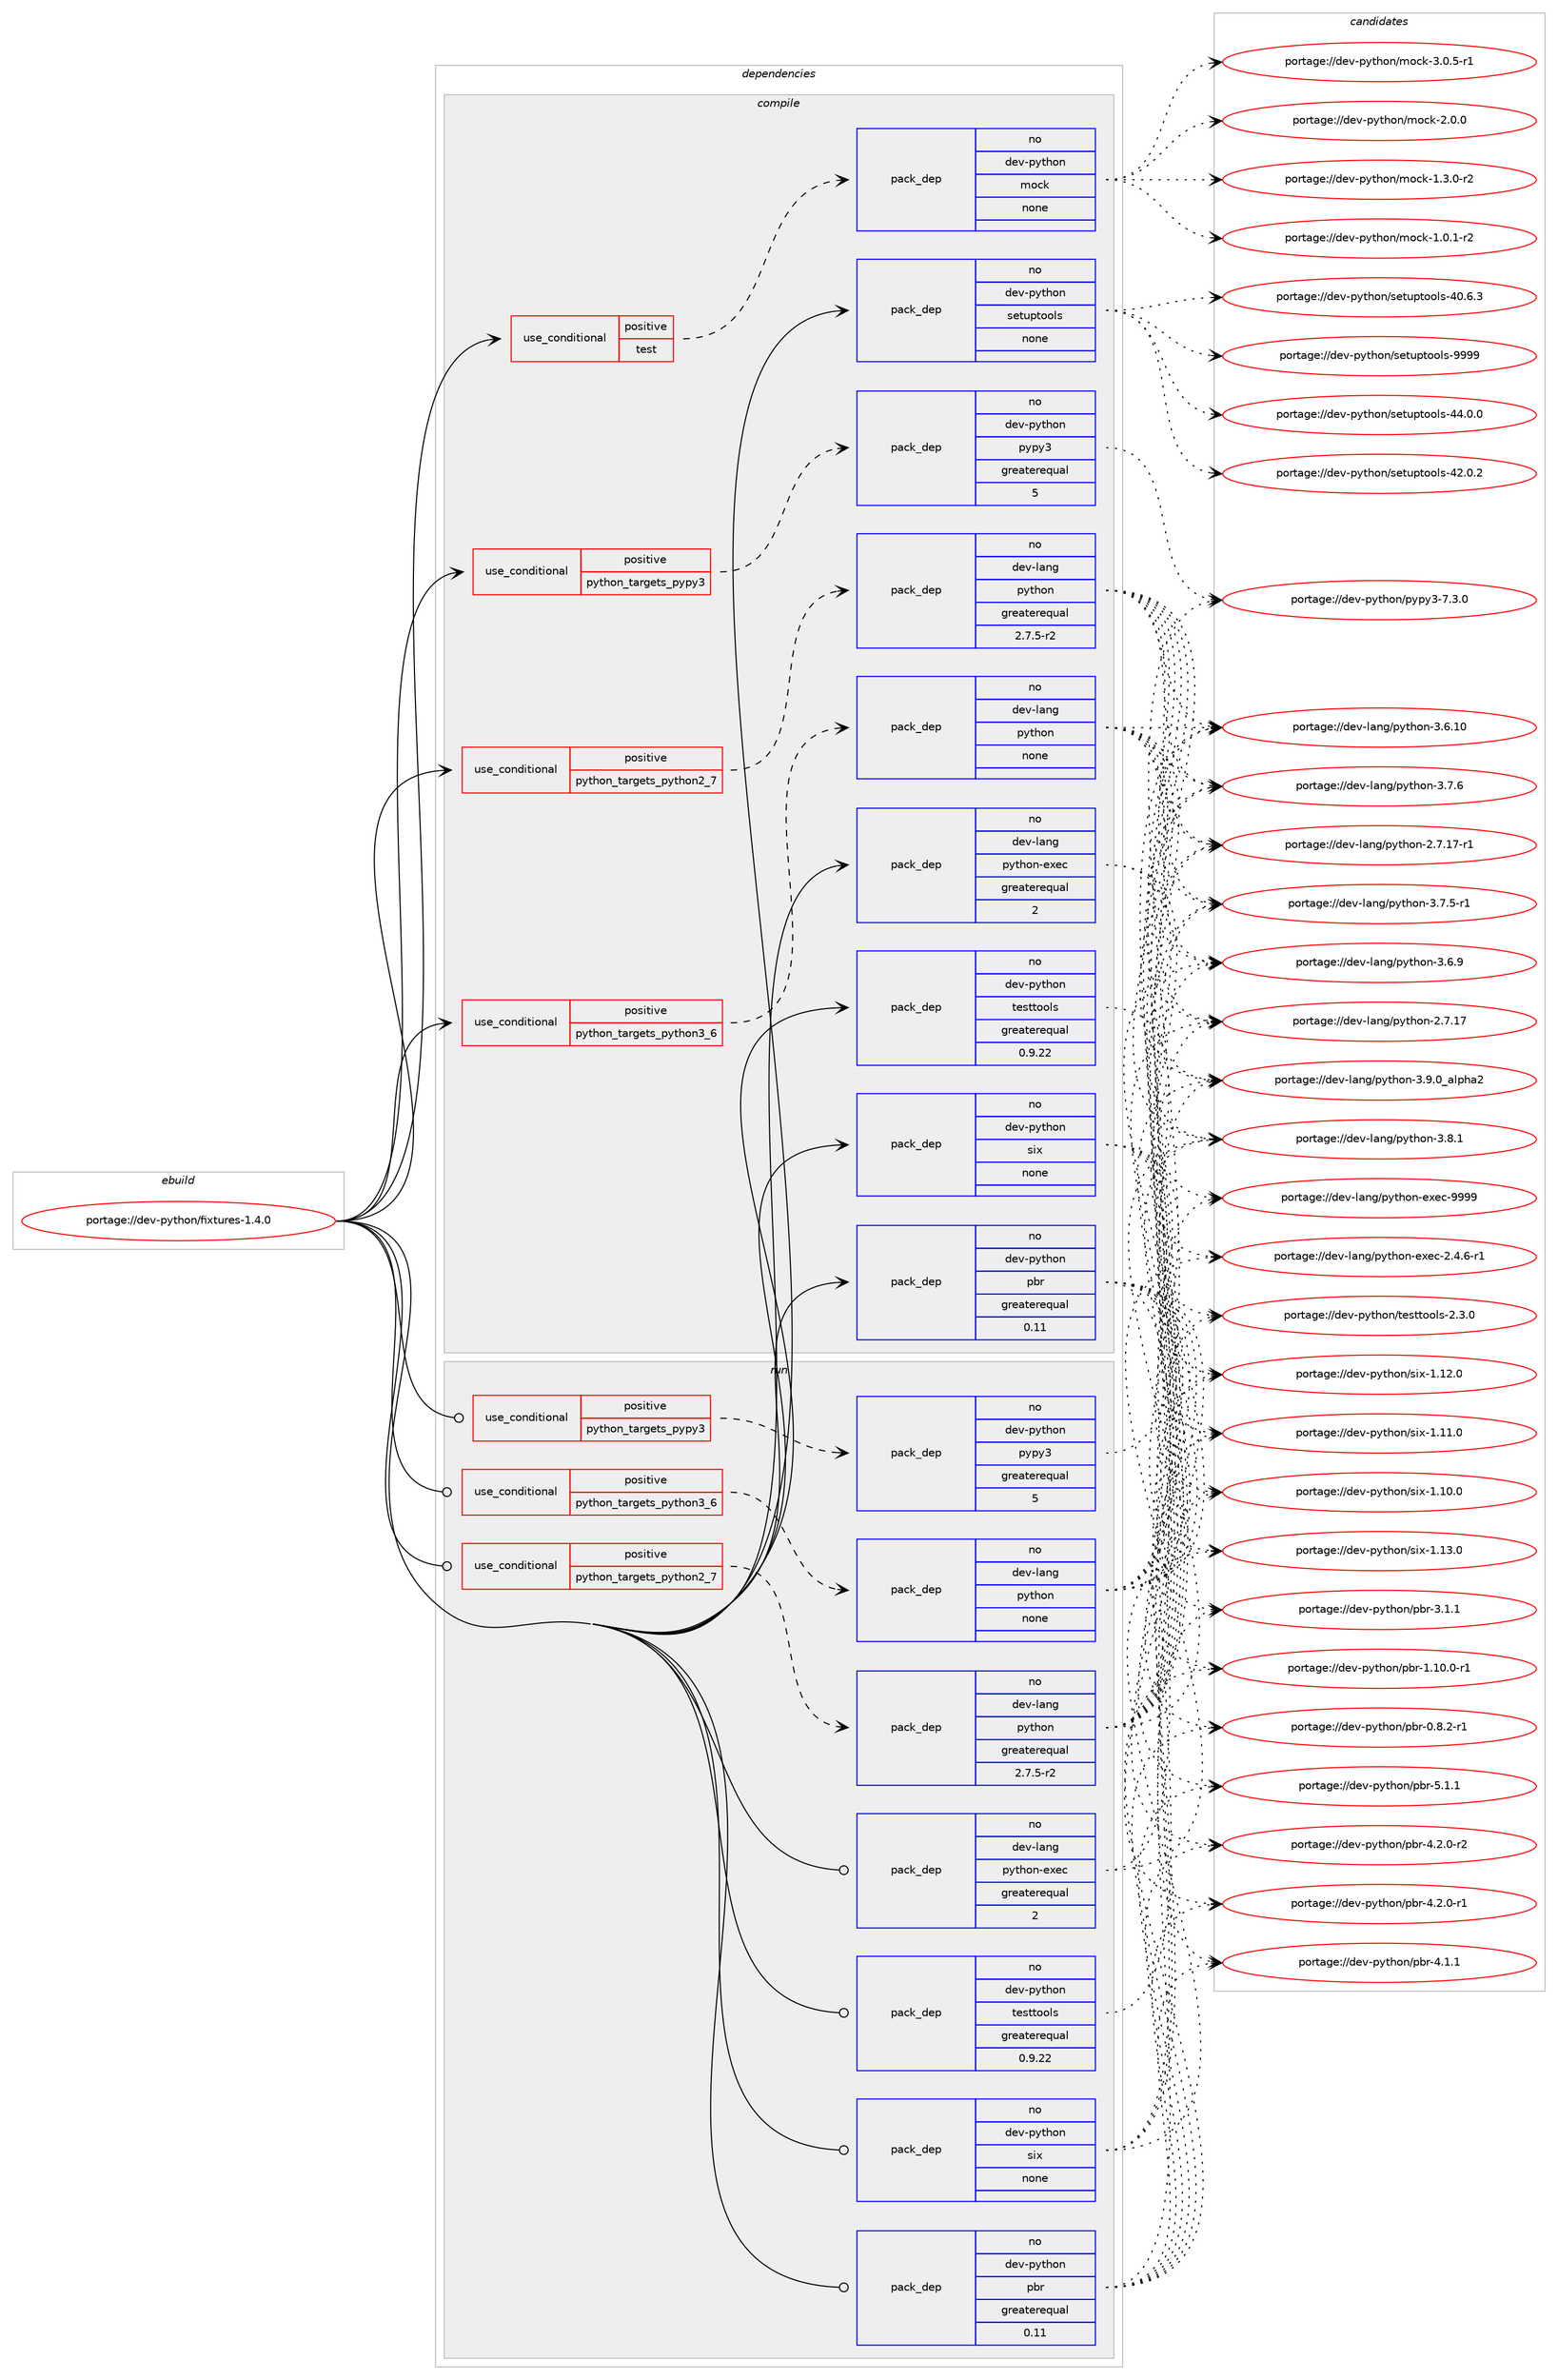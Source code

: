 digraph prolog {

# *************
# Graph options
# *************

newrank=true;
concentrate=true;
compound=true;
graph [rankdir=LR,fontname=Helvetica,fontsize=10,ranksep=1.5];#, ranksep=2.5, nodesep=0.2];
edge  [arrowhead=vee];
node  [fontname=Helvetica,fontsize=10];

# **********
# The ebuild
# **********

subgraph cluster_leftcol {
color=gray;
label=<<i>ebuild</i>>;
id [label="portage://dev-python/fixtures-1.4.0", color=red, width=4, href="../dev-python/fixtures-1.4.0.svg"];
}

# ****************
# The dependencies
# ****************

subgraph cluster_midcol {
color=gray;
label=<<i>dependencies</i>>;
subgraph cluster_compile {
fillcolor="#eeeeee";
style=filled;
label=<<i>compile</i>>;
subgraph cond116054 {
dependency461511 [label=<<TABLE BORDER="0" CELLBORDER="1" CELLSPACING="0" CELLPADDING="4"><TR><TD ROWSPAN="3" CELLPADDING="10">use_conditional</TD></TR><TR><TD>positive</TD></TR><TR><TD>python_targets_pypy3</TD></TR></TABLE>>, shape=none, color=red];
subgraph pack340467 {
dependency461512 [label=<<TABLE BORDER="0" CELLBORDER="1" CELLSPACING="0" CELLPADDING="4" WIDTH="220"><TR><TD ROWSPAN="6" CELLPADDING="30">pack_dep</TD></TR><TR><TD WIDTH="110">no</TD></TR><TR><TD>dev-python</TD></TR><TR><TD>pypy3</TD></TR><TR><TD>greaterequal</TD></TR><TR><TD>5</TD></TR></TABLE>>, shape=none, color=blue];
}
dependency461511:e -> dependency461512:w [weight=20,style="dashed",arrowhead="vee"];
}
id:e -> dependency461511:w [weight=20,style="solid",arrowhead="vee"];
subgraph cond116055 {
dependency461513 [label=<<TABLE BORDER="0" CELLBORDER="1" CELLSPACING="0" CELLPADDING="4"><TR><TD ROWSPAN="3" CELLPADDING="10">use_conditional</TD></TR><TR><TD>positive</TD></TR><TR><TD>python_targets_python2_7</TD></TR></TABLE>>, shape=none, color=red];
subgraph pack340468 {
dependency461514 [label=<<TABLE BORDER="0" CELLBORDER="1" CELLSPACING="0" CELLPADDING="4" WIDTH="220"><TR><TD ROWSPAN="6" CELLPADDING="30">pack_dep</TD></TR><TR><TD WIDTH="110">no</TD></TR><TR><TD>dev-lang</TD></TR><TR><TD>python</TD></TR><TR><TD>greaterequal</TD></TR><TR><TD>2.7.5-r2</TD></TR></TABLE>>, shape=none, color=blue];
}
dependency461513:e -> dependency461514:w [weight=20,style="dashed",arrowhead="vee"];
}
id:e -> dependency461513:w [weight=20,style="solid",arrowhead="vee"];
subgraph cond116056 {
dependency461515 [label=<<TABLE BORDER="0" CELLBORDER="1" CELLSPACING="0" CELLPADDING="4"><TR><TD ROWSPAN="3" CELLPADDING="10">use_conditional</TD></TR><TR><TD>positive</TD></TR><TR><TD>python_targets_python3_6</TD></TR></TABLE>>, shape=none, color=red];
subgraph pack340469 {
dependency461516 [label=<<TABLE BORDER="0" CELLBORDER="1" CELLSPACING="0" CELLPADDING="4" WIDTH="220"><TR><TD ROWSPAN="6" CELLPADDING="30">pack_dep</TD></TR><TR><TD WIDTH="110">no</TD></TR><TR><TD>dev-lang</TD></TR><TR><TD>python</TD></TR><TR><TD>none</TD></TR><TR><TD></TD></TR></TABLE>>, shape=none, color=blue];
}
dependency461515:e -> dependency461516:w [weight=20,style="dashed",arrowhead="vee"];
}
id:e -> dependency461515:w [weight=20,style="solid",arrowhead="vee"];
subgraph cond116057 {
dependency461517 [label=<<TABLE BORDER="0" CELLBORDER="1" CELLSPACING="0" CELLPADDING="4"><TR><TD ROWSPAN="3" CELLPADDING="10">use_conditional</TD></TR><TR><TD>positive</TD></TR><TR><TD>test</TD></TR></TABLE>>, shape=none, color=red];
subgraph pack340470 {
dependency461518 [label=<<TABLE BORDER="0" CELLBORDER="1" CELLSPACING="0" CELLPADDING="4" WIDTH="220"><TR><TD ROWSPAN="6" CELLPADDING="30">pack_dep</TD></TR><TR><TD WIDTH="110">no</TD></TR><TR><TD>dev-python</TD></TR><TR><TD>mock</TD></TR><TR><TD>none</TD></TR><TR><TD></TD></TR></TABLE>>, shape=none, color=blue];
}
dependency461517:e -> dependency461518:w [weight=20,style="dashed",arrowhead="vee"];
}
id:e -> dependency461517:w [weight=20,style="solid",arrowhead="vee"];
subgraph pack340471 {
dependency461519 [label=<<TABLE BORDER="0" CELLBORDER="1" CELLSPACING="0" CELLPADDING="4" WIDTH="220"><TR><TD ROWSPAN="6" CELLPADDING="30">pack_dep</TD></TR><TR><TD WIDTH="110">no</TD></TR><TR><TD>dev-lang</TD></TR><TR><TD>python-exec</TD></TR><TR><TD>greaterequal</TD></TR><TR><TD>2</TD></TR></TABLE>>, shape=none, color=blue];
}
id:e -> dependency461519:w [weight=20,style="solid",arrowhead="vee"];
subgraph pack340472 {
dependency461520 [label=<<TABLE BORDER="0" CELLBORDER="1" CELLSPACING="0" CELLPADDING="4" WIDTH="220"><TR><TD ROWSPAN="6" CELLPADDING="30">pack_dep</TD></TR><TR><TD WIDTH="110">no</TD></TR><TR><TD>dev-python</TD></TR><TR><TD>pbr</TD></TR><TR><TD>greaterequal</TD></TR><TR><TD>0.11</TD></TR></TABLE>>, shape=none, color=blue];
}
id:e -> dependency461520:w [weight=20,style="solid",arrowhead="vee"];
subgraph pack340473 {
dependency461521 [label=<<TABLE BORDER="0" CELLBORDER="1" CELLSPACING="0" CELLPADDING="4" WIDTH="220"><TR><TD ROWSPAN="6" CELLPADDING="30">pack_dep</TD></TR><TR><TD WIDTH="110">no</TD></TR><TR><TD>dev-python</TD></TR><TR><TD>setuptools</TD></TR><TR><TD>none</TD></TR><TR><TD></TD></TR></TABLE>>, shape=none, color=blue];
}
id:e -> dependency461521:w [weight=20,style="solid",arrowhead="vee"];
subgraph pack340474 {
dependency461522 [label=<<TABLE BORDER="0" CELLBORDER="1" CELLSPACING="0" CELLPADDING="4" WIDTH="220"><TR><TD ROWSPAN="6" CELLPADDING="30">pack_dep</TD></TR><TR><TD WIDTH="110">no</TD></TR><TR><TD>dev-python</TD></TR><TR><TD>six</TD></TR><TR><TD>none</TD></TR><TR><TD></TD></TR></TABLE>>, shape=none, color=blue];
}
id:e -> dependency461522:w [weight=20,style="solid",arrowhead="vee"];
subgraph pack340475 {
dependency461523 [label=<<TABLE BORDER="0" CELLBORDER="1" CELLSPACING="0" CELLPADDING="4" WIDTH="220"><TR><TD ROWSPAN="6" CELLPADDING="30">pack_dep</TD></TR><TR><TD WIDTH="110">no</TD></TR><TR><TD>dev-python</TD></TR><TR><TD>testtools</TD></TR><TR><TD>greaterequal</TD></TR><TR><TD>0.9.22</TD></TR></TABLE>>, shape=none, color=blue];
}
id:e -> dependency461523:w [weight=20,style="solid",arrowhead="vee"];
}
subgraph cluster_compileandrun {
fillcolor="#eeeeee";
style=filled;
label=<<i>compile and run</i>>;
}
subgraph cluster_run {
fillcolor="#eeeeee";
style=filled;
label=<<i>run</i>>;
subgraph cond116058 {
dependency461524 [label=<<TABLE BORDER="0" CELLBORDER="1" CELLSPACING="0" CELLPADDING="4"><TR><TD ROWSPAN="3" CELLPADDING="10">use_conditional</TD></TR><TR><TD>positive</TD></TR><TR><TD>python_targets_pypy3</TD></TR></TABLE>>, shape=none, color=red];
subgraph pack340476 {
dependency461525 [label=<<TABLE BORDER="0" CELLBORDER="1" CELLSPACING="0" CELLPADDING="4" WIDTH="220"><TR><TD ROWSPAN="6" CELLPADDING="30">pack_dep</TD></TR><TR><TD WIDTH="110">no</TD></TR><TR><TD>dev-python</TD></TR><TR><TD>pypy3</TD></TR><TR><TD>greaterequal</TD></TR><TR><TD>5</TD></TR></TABLE>>, shape=none, color=blue];
}
dependency461524:e -> dependency461525:w [weight=20,style="dashed",arrowhead="vee"];
}
id:e -> dependency461524:w [weight=20,style="solid",arrowhead="odot"];
subgraph cond116059 {
dependency461526 [label=<<TABLE BORDER="0" CELLBORDER="1" CELLSPACING="0" CELLPADDING="4"><TR><TD ROWSPAN="3" CELLPADDING="10">use_conditional</TD></TR><TR><TD>positive</TD></TR><TR><TD>python_targets_python2_7</TD></TR></TABLE>>, shape=none, color=red];
subgraph pack340477 {
dependency461527 [label=<<TABLE BORDER="0" CELLBORDER="1" CELLSPACING="0" CELLPADDING="4" WIDTH="220"><TR><TD ROWSPAN="6" CELLPADDING="30">pack_dep</TD></TR><TR><TD WIDTH="110">no</TD></TR><TR><TD>dev-lang</TD></TR><TR><TD>python</TD></TR><TR><TD>greaterequal</TD></TR><TR><TD>2.7.5-r2</TD></TR></TABLE>>, shape=none, color=blue];
}
dependency461526:e -> dependency461527:w [weight=20,style="dashed",arrowhead="vee"];
}
id:e -> dependency461526:w [weight=20,style="solid",arrowhead="odot"];
subgraph cond116060 {
dependency461528 [label=<<TABLE BORDER="0" CELLBORDER="1" CELLSPACING="0" CELLPADDING="4"><TR><TD ROWSPAN="3" CELLPADDING="10">use_conditional</TD></TR><TR><TD>positive</TD></TR><TR><TD>python_targets_python3_6</TD></TR></TABLE>>, shape=none, color=red];
subgraph pack340478 {
dependency461529 [label=<<TABLE BORDER="0" CELLBORDER="1" CELLSPACING="0" CELLPADDING="4" WIDTH="220"><TR><TD ROWSPAN="6" CELLPADDING="30">pack_dep</TD></TR><TR><TD WIDTH="110">no</TD></TR><TR><TD>dev-lang</TD></TR><TR><TD>python</TD></TR><TR><TD>none</TD></TR><TR><TD></TD></TR></TABLE>>, shape=none, color=blue];
}
dependency461528:e -> dependency461529:w [weight=20,style="dashed",arrowhead="vee"];
}
id:e -> dependency461528:w [weight=20,style="solid",arrowhead="odot"];
subgraph pack340479 {
dependency461530 [label=<<TABLE BORDER="0" CELLBORDER="1" CELLSPACING="0" CELLPADDING="4" WIDTH="220"><TR><TD ROWSPAN="6" CELLPADDING="30">pack_dep</TD></TR><TR><TD WIDTH="110">no</TD></TR><TR><TD>dev-lang</TD></TR><TR><TD>python-exec</TD></TR><TR><TD>greaterequal</TD></TR><TR><TD>2</TD></TR></TABLE>>, shape=none, color=blue];
}
id:e -> dependency461530:w [weight=20,style="solid",arrowhead="odot"];
subgraph pack340480 {
dependency461531 [label=<<TABLE BORDER="0" CELLBORDER="1" CELLSPACING="0" CELLPADDING="4" WIDTH="220"><TR><TD ROWSPAN="6" CELLPADDING="30">pack_dep</TD></TR><TR><TD WIDTH="110">no</TD></TR><TR><TD>dev-python</TD></TR><TR><TD>pbr</TD></TR><TR><TD>greaterequal</TD></TR><TR><TD>0.11</TD></TR></TABLE>>, shape=none, color=blue];
}
id:e -> dependency461531:w [weight=20,style="solid",arrowhead="odot"];
subgraph pack340481 {
dependency461532 [label=<<TABLE BORDER="0" CELLBORDER="1" CELLSPACING="0" CELLPADDING="4" WIDTH="220"><TR><TD ROWSPAN="6" CELLPADDING="30">pack_dep</TD></TR><TR><TD WIDTH="110">no</TD></TR><TR><TD>dev-python</TD></TR><TR><TD>six</TD></TR><TR><TD>none</TD></TR><TR><TD></TD></TR></TABLE>>, shape=none, color=blue];
}
id:e -> dependency461532:w [weight=20,style="solid",arrowhead="odot"];
subgraph pack340482 {
dependency461533 [label=<<TABLE BORDER="0" CELLBORDER="1" CELLSPACING="0" CELLPADDING="4" WIDTH="220"><TR><TD ROWSPAN="6" CELLPADDING="30">pack_dep</TD></TR><TR><TD WIDTH="110">no</TD></TR><TR><TD>dev-python</TD></TR><TR><TD>testtools</TD></TR><TR><TD>greaterequal</TD></TR><TR><TD>0.9.22</TD></TR></TABLE>>, shape=none, color=blue];
}
id:e -> dependency461533:w [weight=20,style="solid",arrowhead="odot"];
}
}

# **************
# The candidates
# **************

subgraph cluster_choices {
rank=same;
color=gray;
label=<<i>candidates</i>>;

subgraph choice340467 {
color=black;
nodesep=1;
choice100101118451121211161041111104711212111212151455546514648 [label="portage://dev-python/pypy3-7.3.0", color=red, width=4,href="../dev-python/pypy3-7.3.0.svg"];
dependency461512:e -> choice100101118451121211161041111104711212111212151455546514648:w [style=dotted,weight="100"];
}
subgraph choice340468 {
color=black;
nodesep=1;
choice10010111845108971101034711212111610411111045514657464895971081121049750 [label="portage://dev-lang/python-3.9.0_alpha2", color=red, width=4,href="../dev-lang/python-3.9.0_alpha2.svg"];
choice100101118451089711010347112121116104111110455146564649 [label="portage://dev-lang/python-3.8.1", color=red, width=4,href="../dev-lang/python-3.8.1.svg"];
choice100101118451089711010347112121116104111110455146554654 [label="portage://dev-lang/python-3.7.6", color=red, width=4,href="../dev-lang/python-3.7.6.svg"];
choice1001011184510897110103471121211161041111104551465546534511449 [label="portage://dev-lang/python-3.7.5-r1", color=red, width=4,href="../dev-lang/python-3.7.5-r1.svg"];
choice100101118451089711010347112121116104111110455146544657 [label="portage://dev-lang/python-3.6.9", color=red, width=4,href="../dev-lang/python-3.6.9.svg"];
choice10010111845108971101034711212111610411111045514654464948 [label="portage://dev-lang/python-3.6.10", color=red, width=4,href="../dev-lang/python-3.6.10.svg"];
choice100101118451089711010347112121116104111110455046554649554511449 [label="portage://dev-lang/python-2.7.17-r1", color=red, width=4,href="../dev-lang/python-2.7.17-r1.svg"];
choice10010111845108971101034711212111610411111045504655464955 [label="portage://dev-lang/python-2.7.17", color=red, width=4,href="../dev-lang/python-2.7.17.svg"];
dependency461514:e -> choice10010111845108971101034711212111610411111045514657464895971081121049750:w [style=dotted,weight="100"];
dependency461514:e -> choice100101118451089711010347112121116104111110455146564649:w [style=dotted,weight="100"];
dependency461514:e -> choice100101118451089711010347112121116104111110455146554654:w [style=dotted,weight="100"];
dependency461514:e -> choice1001011184510897110103471121211161041111104551465546534511449:w [style=dotted,weight="100"];
dependency461514:e -> choice100101118451089711010347112121116104111110455146544657:w [style=dotted,weight="100"];
dependency461514:e -> choice10010111845108971101034711212111610411111045514654464948:w [style=dotted,weight="100"];
dependency461514:e -> choice100101118451089711010347112121116104111110455046554649554511449:w [style=dotted,weight="100"];
dependency461514:e -> choice10010111845108971101034711212111610411111045504655464955:w [style=dotted,weight="100"];
}
subgraph choice340469 {
color=black;
nodesep=1;
choice10010111845108971101034711212111610411111045514657464895971081121049750 [label="portage://dev-lang/python-3.9.0_alpha2", color=red, width=4,href="../dev-lang/python-3.9.0_alpha2.svg"];
choice100101118451089711010347112121116104111110455146564649 [label="portage://dev-lang/python-3.8.1", color=red, width=4,href="../dev-lang/python-3.8.1.svg"];
choice100101118451089711010347112121116104111110455146554654 [label="portage://dev-lang/python-3.7.6", color=red, width=4,href="../dev-lang/python-3.7.6.svg"];
choice1001011184510897110103471121211161041111104551465546534511449 [label="portage://dev-lang/python-3.7.5-r1", color=red, width=4,href="../dev-lang/python-3.7.5-r1.svg"];
choice100101118451089711010347112121116104111110455146544657 [label="portage://dev-lang/python-3.6.9", color=red, width=4,href="../dev-lang/python-3.6.9.svg"];
choice10010111845108971101034711212111610411111045514654464948 [label="portage://dev-lang/python-3.6.10", color=red, width=4,href="../dev-lang/python-3.6.10.svg"];
choice100101118451089711010347112121116104111110455046554649554511449 [label="portage://dev-lang/python-2.7.17-r1", color=red, width=4,href="../dev-lang/python-2.7.17-r1.svg"];
choice10010111845108971101034711212111610411111045504655464955 [label="portage://dev-lang/python-2.7.17", color=red, width=4,href="../dev-lang/python-2.7.17.svg"];
dependency461516:e -> choice10010111845108971101034711212111610411111045514657464895971081121049750:w [style=dotted,weight="100"];
dependency461516:e -> choice100101118451089711010347112121116104111110455146564649:w [style=dotted,weight="100"];
dependency461516:e -> choice100101118451089711010347112121116104111110455146554654:w [style=dotted,weight="100"];
dependency461516:e -> choice1001011184510897110103471121211161041111104551465546534511449:w [style=dotted,weight="100"];
dependency461516:e -> choice100101118451089711010347112121116104111110455146544657:w [style=dotted,weight="100"];
dependency461516:e -> choice10010111845108971101034711212111610411111045514654464948:w [style=dotted,weight="100"];
dependency461516:e -> choice100101118451089711010347112121116104111110455046554649554511449:w [style=dotted,weight="100"];
dependency461516:e -> choice10010111845108971101034711212111610411111045504655464955:w [style=dotted,weight="100"];
}
subgraph choice340470 {
color=black;
nodesep=1;
choice1001011184511212111610411111047109111991074551464846534511449 [label="portage://dev-python/mock-3.0.5-r1", color=red, width=4,href="../dev-python/mock-3.0.5-r1.svg"];
choice100101118451121211161041111104710911199107455046484648 [label="portage://dev-python/mock-2.0.0", color=red, width=4,href="../dev-python/mock-2.0.0.svg"];
choice1001011184511212111610411111047109111991074549465146484511450 [label="portage://dev-python/mock-1.3.0-r2", color=red, width=4,href="../dev-python/mock-1.3.0-r2.svg"];
choice1001011184511212111610411111047109111991074549464846494511450 [label="portage://dev-python/mock-1.0.1-r2", color=red, width=4,href="../dev-python/mock-1.0.1-r2.svg"];
dependency461518:e -> choice1001011184511212111610411111047109111991074551464846534511449:w [style=dotted,weight="100"];
dependency461518:e -> choice100101118451121211161041111104710911199107455046484648:w [style=dotted,weight="100"];
dependency461518:e -> choice1001011184511212111610411111047109111991074549465146484511450:w [style=dotted,weight="100"];
dependency461518:e -> choice1001011184511212111610411111047109111991074549464846494511450:w [style=dotted,weight="100"];
}
subgraph choice340471 {
color=black;
nodesep=1;
choice10010111845108971101034711212111610411111045101120101994557575757 [label="portage://dev-lang/python-exec-9999", color=red, width=4,href="../dev-lang/python-exec-9999.svg"];
choice10010111845108971101034711212111610411111045101120101994550465246544511449 [label="portage://dev-lang/python-exec-2.4.6-r1", color=red, width=4,href="../dev-lang/python-exec-2.4.6-r1.svg"];
dependency461519:e -> choice10010111845108971101034711212111610411111045101120101994557575757:w [style=dotted,weight="100"];
dependency461519:e -> choice10010111845108971101034711212111610411111045101120101994550465246544511449:w [style=dotted,weight="100"];
}
subgraph choice340472 {
color=black;
nodesep=1;
choice100101118451121211161041111104711298114455346494649 [label="portage://dev-python/pbr-5.1.1", color=red, width=4,href="../dev-python/pbr-5.1.1.svg"];
choice1001011184511212111610411111047112981144552465046484511450 [label="portage://dev-python/pbr-4.2.0-r2", color=red, width=4,href="../dev-python/pbr-4.2.0-r2.svg"];
choice1001011184511212111610411111047112981144552465046484511449 [label="portage://dev-python/pbr-4.2.0-r1", color=red, width=4,href="../dev-python/pbr-4.2.0-r1.svg"];
choice100101118451121211161041111104711298114455246494649 [label="portage://dev-python/pbr-4.1.1", color=red, width=4,href="../dev-python/pbr-4.1.1.svg"];
choice100101118451121211161041111104711298114455146494649 [label="portage://dev-python/pbr-3.1.1", color=red, width=4,href="../dev-python/pbr-3.1.1.svg"];
choice100101118451121211161041111104711298114454946494846484511449 [label="portage://dev-python/pbr-1.10.0-r1", color=red, width=4,href="../dev-python/pbr-1.10.0-r1.svg"];
choice1001011184511212111610411111047112981144548465646504511449 [label="portage://dev-python/pbr-0.8.2-r1", color=red, width=4,href="../dev-python/pbr-0.8.2-r1.svg"];
dependency461520:e -> choice100101118451121211161041111104711298114455346494649:w [style=dotted,weight="100"];
dependency461520:e -> choice1001011184511212111610411111047112981144552465046484511450:w [style=dotted,weight="100"];
dependency461520:e -> choice1001011184511212111610411111047112981144552465046484511449:w [style=dotted,weight="100"];
dependency461520:e -> choice100101118451121211161041111104711298114455246494649:w [style=dotted,weight="100"];
dependency461520:e -> choice100101118451121211161041111104711298114455146494649:w [style=dotted,weight="100"];
dependency461520:e -> choice100101118451121211161041111104711298114454946494846484511449:w [style=dotted,weight="100"];
dependency461520:e -> choice1001011184511212111610411111047112981144548465646504511449:w [style=dotted,weight="100"];
}
subgraph choice340473 {
color=black;
nodesep=1;
choice10010111845112121116104111110471151011161171121161111111081154557575757 [label="portage://dev-python/setuptools-9999", color=red, width=4,href="../dev-python/setuptools-9999.svg"];
choice100101118451121211161041111104711510111611711211611111110811545525246484648 [label="portage://dev-python/setuptools-44.0.0", color=red, width=4,href="../dev-python/setuptools-44.0.0.svg"];
choice100101118451121211161041111104711510111611711211611111110811545525046484650 [label="portage://dev-python/setuptools-42.0.2", color=red, width=4,href="../dev-python/setuptools-42.0.2.svg"];
choice100101118451121211161041111104711510111611711211611111110811545524846544651 [label="portage://dev-python/setuptools-40.6.3", color=red, width=4,href="../dev-python/setuptools-40.6.3.svg"];
dependency461521:e -> choice10010111845112121116104111110471151011161171121161111111081154557575757:w [style=dotted,weight="100"];
dependency461521:e -> choice100101118451121211161041111104711510111611711211611111110811545525246484648:w [style=dotted,weight="100"];
dependency461521:e -> choice100101118451121211161041111104711510111611711211611111110811545525046484650:w [style=dotted,weight="100"];
dependency461521:e -> choice100101118451121211161041111104711510111611711211611111110811545524846544651:w [style=dotted,weight="100"];
}
subgraph choice340474 {
color=black;
nodesep=1;
choice100101118451121211161041111104711510512045494649514648 [label="portage://dev-python/six-1.13.0", color=red, width=4,href="../dev-python/six-1.13.0.svg"];
choice100101118451121211161041111104711510512045494649504648 [label="portage://dev-python/six-1.12.0", color=red, width=4,href="../dev-python/six-1.12.0.svg"];
choice100101118451121211161041111104711510512045494649494648 [label="portage://dev-python/six-1.11.0", color=red, width=4,href="../dev-python/six-1.11.0.svg"];
choice100101118451121211161041111104711510512045494649484648 [label="portage://dev-python/six-1.10.0", color=red, width=4,href="../dev-python/six-1.10.0.svg"];
dependency461522:e -> choice100101118451121211161041111104711510512045494649514648:w [style=dotted,weight="100"];
dependency461522:e -> choice100101118451121211161041111104711510512045494649504648:w [style=dotted,weight="100"];
dependency461522:e -> choice100101118451121211161041111104711510512045494649494648:w [style=dotted,weight="100"];
dependency461522:e -> choice100101118451121211161041111104711510512045494649484648:w [style=dotted,weight="100"];
}
subgraph choice340475 {
color=black;
nodesep=1;
choice1001011184511212111610411111047116101115116116111111108115455046514648 [label="portage://dev-python/testtools-2.3.0", color=red, width=4,href="../dev-python/testtools-2.3.0.svg"];
dependency461523:e -> choice1001011184511212111610411111047116101115116116111111108115455046514648:w [style=dotted,weight="100"];
}
subgraph choice340476 {
color=black;
nodesep=1;
choice100101118451121211161041111104711212111212151455546514648 [label="portage://dev-python/pypy3-7.3.0", color=red, width=4,href="../dev-python/pypy3-7.3.0.svg"];
dependency461525:e -> choice100101118451121211161041111104711212111212151455546514648:w [style=dotted,weight="100"];
}
subgraph choice340477 {
color=black;
nodesep=1;
choice10010111845108971101034711212111610411111045514657464895971081121049750 [label="portage://dev-lang/python-3.9.0_alpha2", color=red, width=4,href="../dev-lang/python-3.9.0_alpha2.svg"];
choice100101118451089711010347112121116104111110455146564649 [label="portage://dev-lang/python-3.8.1", color=red, width=4,href="../dev-lang/python-3.8.1.svg"];
choice100101118451089711010347112121116104111110455146554654 [label="portage://dev-lang/python-3.7.6", color=red, width=4,href="../dev-lang/python-3.7.6.svg"];
choice1001011184510897110103471121211161041111104551465546534511449 [label="portage://dev-lang/python-3.7.5-r1", color=red, width=4,href="../dev-lang/python-3.7.5-r1.svg"];
choice100101118451089711010347112121116104111110455146544657 [label="portage://dev-lang/python-3.6.9", color=red, width=4,href="../dev-lang/python-3.6.9.svg"];
choice10010111845108971101034711212111610411111045514654464948 [label="portage://dev-lang/python-3.6.10", color=red, width=4,href="../dev-lang/python-3.6.10.svg"];
choice100101118451089711010347112121116104111110455046554649554511449 [label="portage://dev-lang/python-2.7.17-r1", color=red, width=4,href="../dev-lang/python-2.7.17-r1.svg"];
choice10010111845108971101034711212111610411111045504655464955 [label="portage://dev-lang/python-2.7.17", color=red, width=4,href="../dev-lang/python-2.7.17.svg"];
dependency461527:e -> choice10010111845108971101034711212111610411111045514657464895971081121049750:w [style=dotted,weight="100"];
dependency461527:e -> choice100101118451089711010347112121116104111110455146564649:w [style=dotted,weight="100"];
dependency461527:e -> choice100101118451089711010347112121116104111110455146554654:w [style=dotted,weight="100"];
dependency461527:e -> choice1001011184510897110103471121211161041111104551465546534511449:w [style=dotted,weight="100"];
dependency461527:e -> choice100101118451089711010347112121116104111110455146544657:w [style=dotted,weight="100"];
dependency461527:e -> choice10010111845108971101034711212111610411111045514654464948:w [style=dotted,weight="100"];
dependency461527:e -> choice100101118451089711010347112121116104111110455046554649554511449:w [style=dotted,weight="100"];
dependency461527:e -> choice10010111845108971101034711212111610411111045504655464955:w [style=dotted,weight="100"];
}
subgraph choice340478 {
color=black;
nodesep=1;
choice10010111845108971101034711212111610411111045514657464895971081121049750 [label="portage://dev-lang/python-3.9.0_alpha2", color=red, width=4,href="../dev-lang/python-3.9.0_alpha2.svg"];
choice100101118451089711010347112121116104111110455146564649 [label="portage://dev-lang/python-3.8.1", color=red, width=4,href="../dev-lang/python-3.8.1.svg"];
choice100101118451089711010347112121116104111110455146554654 [label="portage://dev-lang/python-3.7.6", color=red, width=4,href="../dev-lang/python-3.7.6.svg"];
choice1001011184510897110103471121211161041111104551465546534511449 [label="portage://dev-lang/python-3.7.5-r1", color=red, width=4,href="../dev-lang/python-3.7.5-r1.svg"];
choice100101118451089711010347112121116104111110455146544657 [label="portage://dev-lang/python-3.6.9", color=red, width=4,href="../dev-lang/python-3.6.9.svg"];
choice10010111845108971101034711212111610411111045514654464948 [label="portage://dev-lang/python-3.6.10", color=red, width=4,href="../dev-lang/python-3.6.10.svg"];
choice100101118451089711010347112121116104111110455046554649554511449 [label="portage://dev-lang/python-2.7.17-r1", color=red, width=4,href="../dev-lang/python-2.7.17-r1.svg"];
choice10010111845108971101034711212111610411111045504655464955 [label="portage://dev-lang/python-2.7.17", color=red, width=4,href="../dev-lang/python-2.7.17.svg"];
dependency461529:e -> choice10010111845108971101034711212111610411111045514657464895971081121049750:w [style=dotted,weight="100"];
dependency461529:e -> choice100101118451089711010347112121116104111110455146564649:w [style=dotted,weight="100"];
dependency461529:e -> choice100101118451089711010347112121116104111110455146554654:w [style=dotted,weight="100"];
dependency461529:e -> choice1001011184510897110103471121211161041111104551465546534511449:w [style=dotted,weight="100"];
dependency461529:e -> choice100101118451089711010347112121116104111110455146544657:w [style=dotted,weight="100"];
dependency461529:e -> choice10010111845108971101034711212111610411111045514654464948:w [style=dotted,weight="100"];
dependency461529:e -> choice100101118451089711010347112121116104111110455046554649554511449:w [style=dotted,weight="100"];
dependency461529:e -> choice10010111845108971101034711212111610411111045504655464955:w [style=dotted,weight="100"];
}
subgraph choice340479 {
color=black;
nodesep=1;
choice10010111845108971101034711212111610411111045101120101994557575757 [label="portage://dev-lang/python-exec-9999", color=red, width=4,href="../dev-lang/python-exec-9999.svg"];
choice10010111845108971101034711212111610411111045101120101994550465246544511449 [label="portage://dev-lang/python-exec-2.4.6-r1", color=red, width=4,href="../dev-lang/python-exec-2.4.6-r1.svg"];
dependency461530:e -> choice10010111845108971101034711212111610411111045101120101994557575757:w [style=dotted,weight="100"];
dependency461530:e -> choice10010111845108971101034711212111610411111045101120101994550465246544511449:w [style=dotted,weight="100"];
}
subgraph choice340480 {
color=black;
nodesep=1;
choice100101118451121211161041111104711298114455346494649 [label="portage://dev-python/pbr-5.1.1", color=red, width=4,href="../dev-python/pbr-5.1.1.svg"];
choice1001011184511212111610411111047112981144552465046484511450 [label="portage://dev-python/pbr-4.2.0-r2", color=red, width=4,href="../dev-python/pbr-4.2.0-r2.svg"];
choice1001011184511212111610411111047112981144552465046484511449 [label="portage://dev-python/pbr-4.2.0-r1", color=red, width=4,href="../dev-python/pbr-4.2.0-r1.svg"];
choice100101118451121211161041111104711298114455246494649 [label="portage://dev-python/pbr-4.1.1", color=red, width=4,href="../dev-python/pbr-4.1.1.svg"];
choice100101118451121211161041111104711298114455146494649 [label="portage://dev-python/pbr-3.1.1", color=red, width=4,href="../dev-python/pbr-3.1.1.svg"];
choice100101118451121211161041111104711298114454946494846484511449 [label="portage://dev-python/pbr-1.10.0-r1", color=red, width=4,href="../dev-python/pbr-1.10.0-r1.svg"];
choice1001011184511212111610411111047112981144548465646504511449 [label="portage://dev-python/pbr-0.8.2-r1", color=red, width=4,href="../dev-python/pbr-0.8.2-r1.svg"];
dependency461531:e -> choice100101118451121211161041111104711298114455346494649:w [style=dotted,weight="100"];
dependency461531:e -> choice1001011184511212111610411111047112981144552465046484511450:w [style=dotted,weight="100"];
dependency461531:e -> choice1001011184511212111610411111047112981144552465046484511449:w [style=dotted,weight="100"];
dependency461531:e -> choice100101118451121211161041111104711298114455246494649:w [style=dotted,weight="100"];
dependency461531:e -> choice100101118451121211161041111104711298114455146494649:w [style=dotted,weight="100"];
dependency461531:e -> choice100101118451121211161041111104711298114454946494846484511449:w [style=dotted,weight="100"];
dependency461531:e -> choice1001011184511212111610411111047112981144548465646504511449:w [style=dotted,weight="100"];
}
subgraph choice340481 {
color=black;
nodesep=1;
choice100101118451121211161041111104711510512045494649514648 [label="portage://dev-python/six-1.13.0", color=red, width=4,href="../dev-python/six-1.13.0.svg"];
choice100101118451121211161041111104711510512045494649504648 [label="portage://dev-python/six-1.12.0", color=red, width=4,href="../dev-python/six-1.12.0.svg"];
choice100101118451121211161041111104711510512045494649494648 [label="portage://dev-python/six-1.11.0", color=red, width=4,href="../dev-python/six-1.11.0.svg"];
choice100101118451121211161041111104711510512045494649484648 [label="portage://dev-python/six-1.10.0", color=red, width=4,href="../dev-python/six-1.10.0.svg"];
dependency461532:e -> choice100101118451121211161041111104711510512045494649514648:w [style=dotted,weight="100"];
dependency461532:e -> choice100101118451121211161041111104711510512045494649504648:w [style=dotted,weight="100"];
dependency461532:e -> choice100101118451121211161041111104711510512045494649494648:w [style=dotted,weight="100"];
dependency461532:e -> choice100101118451121211161041111104711510512045494649484648:w [style=dotted,weight="100"];
}
subgraph choice340482 {
color=black;
nodesep=1;
choice1001011184511212111610411111047116101115116116111111108115455046514648 [label="portage://dev-python/testtools-2.3.0", color=red, width=4,href="../dev-python/testtools-2.3.0.svg"];
dependency461533:e -> choice1001011184511212111610411111047116101115116116111111108115455046514648:w [style=dotted,weight="100"];
}
}

}
